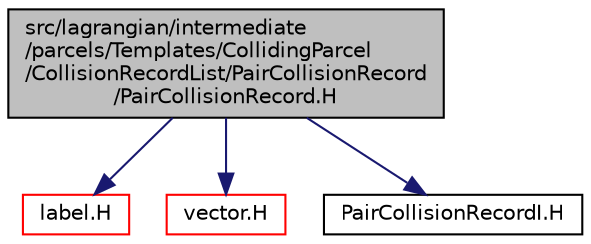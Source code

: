 digraph "src/lagrangian/intermediate/parcels/Templates/CollidingParcel/CollisionRecordList/PairCollisionRecord/PairCollisionRecord.H"
{
  bgcolor="transparent";
  edge [fontname="Helvetica",fontsize="10",labelfontname="Helvetica",labelfontsize="10"];
  node [fontname="Helvetica",fontsize="10",shape=record];
  Node0 [label="src/lagrangian/intermediate\l/parcels/Templates/CollidingParcel\l/CollisionRecordList/PairCollisionRecord\l/PairCollisionRecord.H",height=0.2,width=0.4,color="black", fillcolor="grey75", style="filled", fontcolor="black"];
  Node0 -> Node1 [color="midnightblue",fontsize="10",style="solid",fontname="Helvetica"];
  Node1 [label="label.H",height=0.2,width=0.4,color="red",URL="$a13142.html"];
  Node0 -> Node22 [color="midnightblue",fontsize="10",style="solid",fontname="Helvetica"];
  Node22 [label="vector.H",height=0.2,width=0.4,color="red",URL="$a13694.html"];
  Node0 -> Node57 [color="midnightblue",fontsize="10",style="solid",fontname="Helvetica"];
  Node57 [label="PairCollisionRecordI.H",height=0.2,width=0.4,color="black",URL="$a06098.html"];
}
